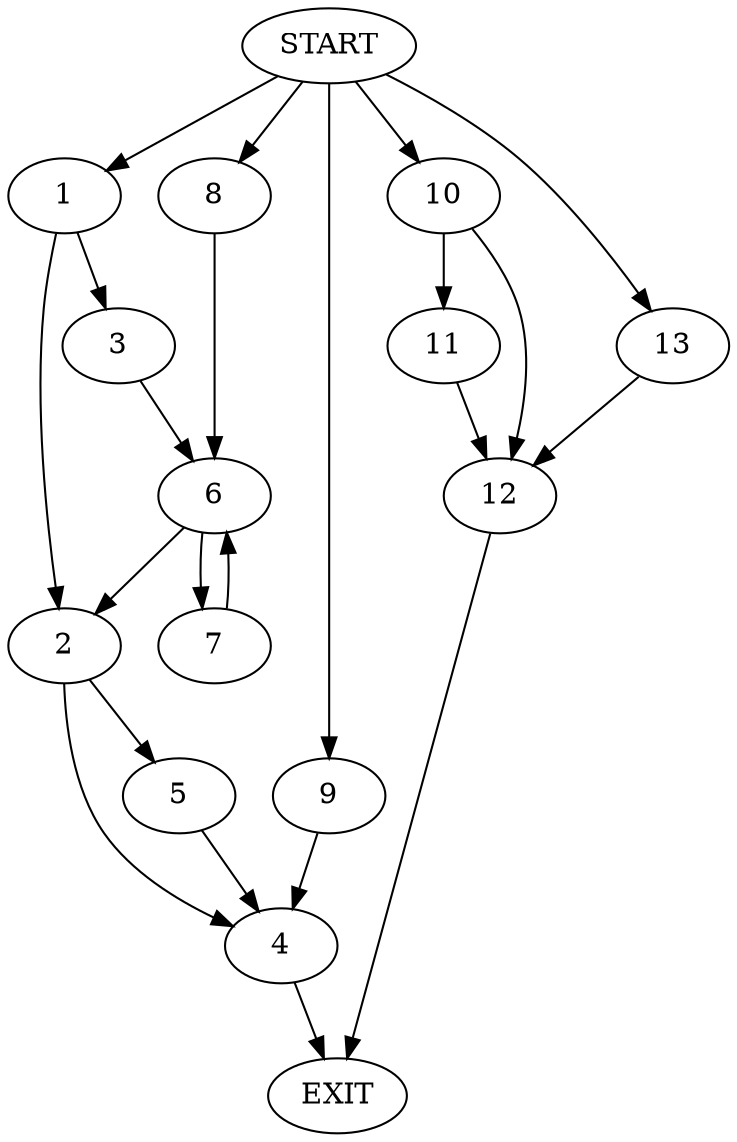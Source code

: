 digraph {
0 [label="START"]
14 [label="EXIT"]
0 -> 1
1 -> 2
1 -> 3
2 -> 4
2 -> 5
3 -> 6
6 -> 2
6 -> 7
7 -> 6
0 -> 8
8 -> 6
5 -> 4
4 -> 14
0 -> 9
9 -> 4
0 -> 10
10 -> 11
10 -> 12
11 -> 12
12 -> 14
0 -> 13
13 -> 12
}
